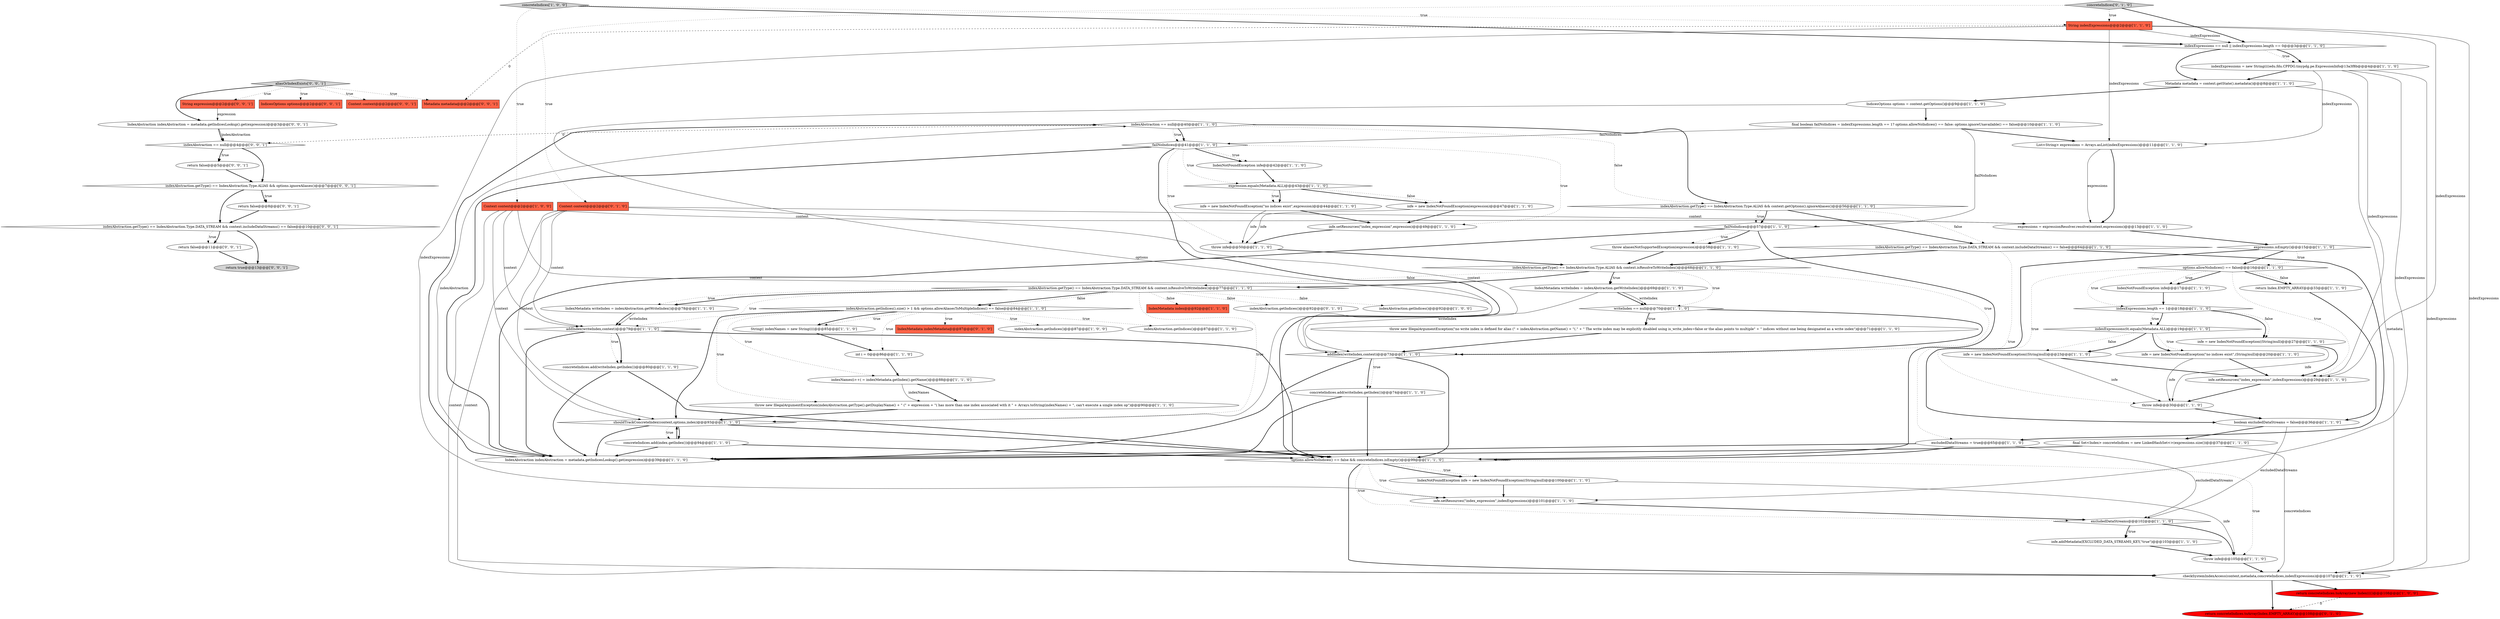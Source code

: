 digraph {
74 [style = filled, label = "IndicesOptions options@@@2@@@['0', '0', '1']", fillcolor = tomato, shape = box image = "AAA0AAABBB3BBB"];
9 [style = filled, label = "IndexMetadata writeIndex = indexAbstraction.getWriteIndex()@@@69@@@['1', '1', '0']", fillcolor = white, shape = ellipse image = "AAA0AAABBB1BBB"];
36 [style = filled, label = "indexAbstraction.getType() == IndexAbstraction.Type.DATA_STREAM && context.includeDataStreams() == false@@@64@@@['1', '1', '0']", fillcolor = white, shape = diamond image = "AAA0AAABBB1BBB"];
4 [style = filled, label = "Metadata metadata = context.getState().metadata()@@@8@@@['1', '1', '0']", fillcolor = white, shape = ellipse image = "AAA0AAABBB1BBB"];
73 [style = filled, label = "return true@@@13@@@['0', '0', '1']", fillcolor = lightgray, shape = ellipse image = "AAA0AAABBB3BBB"];
46 [style = filled, label = "String indexExpressions@@@2@@@['1', '1', '0']", fillcolor = tomato, shape = box image = "AAA0AAABBB1BBB"];
28 [style = filled, label = "addIndex(writeIndex,context)@@@79@@@['1', '1', '0']", fillcolor = white, shape = diamond image = "AAA0AAABBB1BBB"];
59 [style = filled, label = "IndicesOptions options = context.getOptions()@@@9@@@['1', '1', '0']", fillcolor = white, shape = ellipse image = "AAA0AAABBB1BBB"];
47 [style = filled, label = "indexExpressions.length == 1@@@18@@@['1', '1', '0']", fillcolor = white, shape = diamond image = "AAA0AAABBB1BBB"];
63 [style = filled, label = "indexExpressions = new String((((edu.fdu.CPPDG.tinypdg.pe.ExpressionInfo@13a3f8b@@@4@@@['1', '1', '0']", fillcolor = white, shape = ellipse image = "AAA0AAABBB1BBB"];
40 [style = filled, label = "indexAbstraction.getIndices()@@@87@@@['1', '0', '0']", fillcolor = white, shape = ellipse image = "AAA0AAABBB1BBB"];
18 [style = filled, label = "indexAbstraction.getIndices()@@@92@@@['1', '0', '0']", fillcolor = white, shape = ellipse image = "AAA0AAABBB1BBB"];
17 [style = filled, label = "indexAbstraction.getType() == IndexAbstraction.Type.ALIAS && context.getOptions().ignoreAliases()@@@56@@@['1', '1', '0']", fillcolor = white, shape = diamond image = "AAA0AAABBB1BBB"];
52 [style = filled, label = "addIndex(writeIndex,context)@@@73@@@['1', '1', '0']", fillcolor = white, shape = diamond image = "AAA0AAABBB1BBB"];
58 [style = filled, label = "options.allowNoIndices() == false && concreteIndices.isEmpty()@@@99@@@['1', '1', '0']", fillcolor = white, shape = diamond image = "AAA0AAABBB1BBB"];
2 [style = filled, label = "IndexMetadata writeIndex = indexAbstraction.getWriteIndex()@@@78@@@['1', '1', '0']", fillcolor = white, shape = ellipse image = "AAA0AAABBB1BBB"];
82 [style = filled, label = "return false@@@5@@@['0', '0', '1']", fillcolor = white, shape = ellipse image = "AAA0AAABBB3BBB"];
39 [style = filled, label = "infe = new IndexNotFoundException(expression)@@@47@@@['1', '1', '0']", fillcolor = white, shape = ellipse image = "AAA0AAABBB1BBB"];
64 [style = filled, label = "indexAbstraction.getIndices()@@@87@@@['1', '1', '0']", fillcolor = white, shape = ellipse image = "AAA0AAABBB1BBB"];
13 [style = filled, label = "expressions = expressionResolver.resolve(context,expressions)@@@13@@@['1', '1', '0']", fillcolor = white, shape = ellipse image = "AAA0AAABBB1BBB"];
37 [style = filled, label = "indexExpressions(0(.equals(Metadata.ALL)@@@19@@@['1', '1', '0']", fillcolor = white, shape = diamond image = "AAA0AAABBB1BBB"];
35 [style = filled, label = "throw new IllegalArgumentException(indexAbstraction.getType().getDisplayName() + \" (\" + expression + \"( has more than one index associated with it \" + Arrays.toString(indexNames) + \", can't execute a single index op\")@@@90@@@['1', '1', '0']", fillcolor = white, shape = ellipse image = "AAA0AAABBB1BBB"];
41 [style = filled, label = "infe = new IndexNotFoundException((String)null)@@@27@@@['1', '1', '0']", fillcolor = white, shape = ellipse image = "AAA0AAABBB1BBB"];
6 [style = filled, label = "Context context@@@2@@@['1', '0', '0']", fillcolor = tomato, shape = box image = "AAA0AAABBB1BBB"];
42 [style = filled, label = "throw infe@@@50@@@['1', '1', '0']", fillcolor = white, shape = ellipse image = "AAA0AAABBB1BBB"];
25 [style = filled, label = "final Set<Index> concreteIndices = new LinkedHashSet<>(expressions.size())@@@37@@@['1', '1', '0']", fillcolor = white, shape = ellipse image = "AAA0AAABBB1BBB"];
11 [style = filled, label = "concreteIndices['1', '0', '0']", fillcolor = lightgray, shape = diamond image = "AAA0AAABBB1BBB"];
61 [style = filled, label = "throw aliasesNotSupportedException(expression)@@@58@@@['1', '1', '0']", fillcolor = white, shape = ellipse image = "AAA0AAABBB1BBB"];
72 [style = filled, label = "return false@@@8@@@['0', '0', '1']", fillcolor = white, shape = ellipse image = "AAA0AAABBB3BBB"];
26 [style = filled, label = "concreteIndices.add(writeIndex.getIndex())@@@74@@@['1', '1', '0']", fillcolor = white, shape = ellipse image = "AAA0AAABBB1BBB"];
78 [style = filled, label = "return false@@@11@@@['0', '0', '1']", fillcolor = white, shape = ellipse image = "AAA0AAABBB3BBB"];
27 [style = filled, label = "infe.addMetadata(EXCLUDED_DATA_STREAMS_KEY,\"true\")@@@103@@@['1', '1', '0']", fillcolor = white, shape = ellipse image = "AAA0AAABBB1BBB"];
29 [style = filled, label = "int i = 0@@@86@@@['1', '1', '0']", fillcolor = white, shape = ellipse image = "AAA0AAABBB1BBB"];
3 [style = filled, label = "infe = new IndexNotFoundException(\"no indices exist\",(String)null)@@@20@@@['1', '1', '0']", fillcolor = white, shape = ellipse image = "AAA0AAABBB1BBB"];
30 [style = filled, label = "throw infe@@@105@@@['1', '1', '0']", fillcolor = white, shape = ellipse image = "AAA0AAABBB1BBB"];
19 [style = filled, label = "String(( indexNames = new String((((@@@85@@@['1', '1', '0']", fillcolor = white, shape = ellipse image = "AAA0AAABBB1BBB"];
53 [style = filled, label = "final boolean failNoIndices = indexExpressions.length == 1? options.allowNoIndices() == false: options.ignoreUnavailable() == false@@@10@@@['1', '1', '0']", fillcolor = white, shape = ellipse image = "AAA0AAABBB1BBB"];
67 [style = filled, label = "Context context@@@2@@@['0', '1', '0']", fillcolor = tomato, shape = box image = "AAA0AAABBB2BBB"];
5 [style = filled, label = "concreteIndices.add(index.getIndex())@@@94@@@['1', '1', '0']", fillcolor = white, shape = ellipse image = "AAA0AAABBB1BBB"];
1 [style = filled, label = "IndexAbstraction indexAbstraction = metadata.getIndicesLookup().get(expression)@@@39@@@['1', '1', '0']", fillcolor = white, shape = ellipse image = "AAA0AAABBB1BBB"];
23 [style = filled, label = "concreteIndices.add(writeIndex.getIndex())@@@80@@@['1', '1', '0']", fillcolor = white, shape = ellipse image = "AAA0AAABBB1BBB"];
70 [style = filled, label = "concreteIndices['0', '1', '0']", fillcolor = lightgray, shape = diamond image = "AAA0AAABBB2BBB"];
57 [style = filled, label = "infe = new IndexNotFoundException((String)null)@@@23@@@['1', '1', '0']", fillcolor = white, shape = ellipse image = "AAA0AAABBB1BBB"];
34 [style = filled, label = "expression.equals(Metadata.ALL)@@@43@@@['1', '1', '0']", fillcolor = white, shape = diamond image = "AAA0AAABBB1BBB"];
81 [style = filled, label = "indexAbstraction.getType() == IndexAbstraction.Type.DATA_STREAM && context.includeDataStreams() == false@@@10@@@['0', '0', '1']", fillcolor = white, shape = diamond image = "AAA0AAABBB3BBB"];
21 [style = filled, label = "indexAbstraction == null@@@40@@@['1', '1', '0']", fillcolor = white, shape = diamond image = "AAA0AAABBB1BBB"];
31 [style = filled, label = "indexAbstraction.getType() == IndexAbstraction.Type.ALIAS && context.isResolveToWriteIndex()@@@68@@@['1', '1', '0']", fillcolor = white, shape = diamond image = "AAA0AAABBB1BBB"];
33 [style = filled, label = "indexAbstraction.getIndices().size() > 1 && options.allowAliasesToMultipleIndices() == false@@@84@@@['1', '1', '0']", fillcolor = white, shape = diamond image = "AAA0AAABBB1BBB"];
51 [style = filled, label = "IndexNotFoundException infe@@@42@@@['1', '1', '0']", fillcolor = white, shape = ellipse image = "AAA0AAABBB1BBB"];
65 [style = filled, label = "IndexNotFoundException infe = new IndexNotFoundException((String)null)@@@100@@@['1', '1', '0']", fillcolor = white, shape = ellipse image = "AAA0AAABBB1BBB"];
68 [style = filled, label = "return concreteIndices.toArray(Index.EMPTY_ARRAY)@@@108@@@['0', '1', '0']", fillcolor = red, shape = ellipse image = "AAA1AAABBB2BBB"];
32 [style = filled, label = "indexAbstraction.getType() == IndexAbstraction.Type.DATA_STREAM && context.isResolveToWriteIndex()@@@77@@@['1', '1', '0']", fillcolor = white, shape = diamond image = "AAA0AAABBB1BBB"];
24 [style = filled, label = "boolean excludedDataStreams = false@@@36@@@['1', '1', '0']", fillcolor = white, shape = ellipse image = "AAA0AAABBB1BBB"];
55 [style = filled, label = "checkSystemIndexAccess(context,metadata,concreteIndices,indexExpressions)@@@107@@@['1', '1', '0']", fillcolor = white, shape = ellipse image = "AAA0AAABBB1BBB"];
15 [style = filled, label = "indexNames(i++( = indexMetadata.getIndex().getName()@@@88@@@['1', '1', '0']", fillcolor = white, shape = ellipse image = "AAA0AAABBB1BBB"];
12 [style = filled, label = "IndexNotFoundException infe@@@17@@@['1', '1', '0']", fillcolor = white, shape = ellipse image = "AAA0AAABBB1BBB"];
10 [style = filled, label = "indexExpressions == null || indexExpressions.length == 0@@@3@@@['1', '1', '0']", fillcolor = white, shape = diamond image = "AAA0AAABBB1BBB"];
50 [style = filled, label = "shouldTrackConcreteIndex(context,options,index)@@@93@@@['1', '1', '0']", fillcolor = white, shape = diamond image = "AAA0AAABBB1BBB"];
60 [style = filled, label = "options.allowNoIndices() == false@@@16@@@['1', '1', '0']", fillcolor = white, shape = diamond image = "AAA0AAABBB1BBB"];
62 [style = filled, label = "return Index.EMPTY_ARRAY@@@33@@@['1', '1', '0']", fillcolor = white, shape = ellipse image = "AAA0AAABBB1BBB"];
69 [style = filled, label = "IndexMetadata indexMetadata@@@87@@@['0', '1', '0']", fillcolor = tomato, shape = box image = "AAA0AAABBB2BBB"];
76 [style = filled, label = "indexAbstraction.getType() == IndexAbstraction.Type.ALIAS && options.ignoreAliases()@@@7@@@['0', '0', '1']", fillcolor = white, shape = diamond image = "AAA0AAABBB3BBB"];
43 [style = filled, label = "infe.setResources(\"index_expression\",expression)@@@49@@@['1', '1', '0']", fillcolor = white, shape = ellipse image = "AAA0AAABBB1BBB"];
75 [style = filled, label = "Context context@@@2@@@['0', '0', '1']", fillcolor = tomato, shape = box image = "AAA0AAABBB3BBB"];
14 [style = filled, label = "infe.setResources(\"index_expression\",indexExpressions)@@@101@@@['1', '1', '0']", fillcolor = white, shape = ellipse image = "AAA0AAABBB1BBB"];
44 [style = filled, label = "excludedDataStreams@@@102@@@['1', '1', '0']", fillcolor = white, shape = diamond image = "AAA0AAABBB1BBB"];
45 [style = filled, label = "excludedDataStreams = true@@@65@@@['1', '1', '0']", fillcolor = white, shape = ellipse image = "AAA0AAABBB1BBB"];
80 [style = filled, label = "IndexAbstraction indexAbstraction = metadata.getIndicesLookup().get(expression)@@@3@@@['0', '0', '1']", fillcolor = white, shape = ellipse image = "AAA0AAABBB3BBB"];
22 [style = filled, label = "throw new IllegalArgumentException(\"no write index is defined for alias (\" + indexAbstraction.getName() + \"(.\" + \" The write index may be explicitly disabled using is_write_index=false or the alias points to multiple\" + \" indices without one being designated as a write index\")@@@71@@@['1', '1', '0']", fillcolor = white, shape = ellipse image = "AAA0AAABBB1BBB"];
49 [style = filled, label = "return concreteIndices.toArray(new Index(((()@@@108@@@['1', '0', '0']", fillcolor = red, shape = ellipse image = "AAA1AAABBB1BBB"];
7 [style = filled, label = "throw infe@@@30@@@['1', '1', '0']", fillcolor = white, shape = ellipse image = "AAA0AAABBB1BBB"];
79 [style = filled, label = "aliasOrIndexExists['0', '0', '1']", fillcolor = lightgray, shape = diamond image = "AAA0AAABBB3BBB"];
83 [style = filled, label = "Metadata metadata@@@2@@@['0', '0', '1']", fillcolor = tomato, shape = box image = "AAA0AAABBB3BBB"];
8 [style = filled, label = "infe = new IndexNotFoundException(\"no indices exist\",expression)@@@44@@@['1', '1', '0']", fillcolor = white, shape = ellipse image = "AAA0AAABBB1BBB"];
0 [style = filled, label = "expressions.isEmpty()@@@15@@@['1', '1', '0']", fillcolor = white, shape = diamond image = "AAA0AAABBB1BBB"];
20 [style = filled, label = "IndexMetadata index@@@92@@@['1', '1', '0']", fillcolor = tomato, shape = box image = "AAA0AAABBB1BBB"];
54 [style = filled, label = "List<String> expressions = Arrays.asList(indexExpressions)@@@11@@@['1', '1', '0']", fillcolor = white, shape = ellipse image = "AAA0AAABBB1BBB"];
56 [style = filled, label = "failNoIndices@@@57@@@['1', '1', '0']", fillcolor = white, shape = diamond image = "AAA0AAABBB1BBB"];
38 [style = filled, label = "failNoIndices@@@41@@@['1', '1', '0']", fillcolor = white, shape = diamond image = "AAA0AAABBB1BBB"];
48 [style = filled, label = "writeIndex == null@@@70@@@['1', '1', '0']", fillcolor = white, shape = diamond image = "AAA0AAABBB1BBB"];
71 [style = filled, label = "indexAbstraction == null@@@4@@@['0', '0', '1']", fillcolor = white, shape = diamond image = "AAA0AAABBB3BBB"];
77 [style = filled, label = "String expression@@@2@@@['0', '0', '1']", fillcolor = tomato, shape = box image = "AAA0AAABBB3BBB"];
66 [style = filled, label = "indexAbstraction.getIndices()@@@92@@@['0', '1', '0']", fillcolor = white, shape = ellipse image = "AAA0AAABBB2BBB"];
16 [style = filled, label = "infe.setResources(\"index_expression\",indexExpressions)@@@29@@@['1', '1', '0']", fillcolor = white, shape = ellipse image = "AAA0AAABBB1BBB"];
52->1 [style = bold, label=""];
33->69 [style = dotted, label="true"];
63->14 [style = solid, label="indexExpressions"];
29->15 [style = bold, label=""];
57->7 [style = solid, label="infe"];
63->55 [style = solid, label="indexExpressions"];
32->28 [style = dotted, label="true"];
25->1 [style = bold, label=""];
55->68 [style = bold, label=""];
53->38 [style = solid, label="failNoIndices"];
56->1 [style = bold, label=""];
39->42 [style = solid, label="infe"];
38->34 [style = dotted, label="true"];
31->9 [style = bold, label=""];
55->49 [style = bold, label=""];
38->51 [style = bold, label=""];
17->36 [style = dotted, label="false"];
67->28 [style = solid, label="context"];
81->73 [style = bold, label=""];
81->78 [style = bold, label=""];
16->7 [style = bold, label=""];
81->78 [style = dotted, label="true"];
37->3 [style = dotted, label="true"];
58->14 [style = dotted, label="true"];
43->42 [style = bold, label=""];
47->37 [style = bold, label=""];
53->54 [style = bold, label=""];
3->16 [style = bold, label=""];
47->37 [style = dotted, label="true"];
10->63 [style = dotted, label="true"];
65->14 [style = bold, label=""];
32->50 [style = dotted, label="true"];
21->38 [style = dotted, label="true"];
37->3 [style = bold, label=""];
21->38 [style = bold, label=""];
77->80 [style = solid, label="expression"];
82->76 [style = bold, label=""];
17->36 [style = bold, label=""];
12->47 [style = bold, label=""];
4->59 [style = bold, label=""];
48->52 [style = bold, label=""];
33->35 [style = dotted, label="true"];
50->5 [style = bold, label=""];
67->13 [style = solid, label="context"];
56->61 [style = dotted, label="true"];
35->50 [style = bold, label=""];
1->21 [style = bold, label=""];
0->24 [style = bold, label=""];
57->16 [style = bold, label=""];
6->50 [style = solid, label="context"];
76->81 [style = bold, label=""];
9->52 [style = solid, label="writeIndex"];
46->14 [style = solid, label="indexExpressions"];
24->44 [style = solid, label="excludedDataStreams"];
79->75 [style = dotted, label="true"];
79->77 [style = dotted, label="true"];
31->9 [style = dotted, label="true"];
2->28 [style = bold, label=""];
11->46 [style = dotted, label="true"];
60->7 [style = dotted, label="true"];
31->32 [style = dotted, label="false"];
31->48 [style = dotted, label="true"];
70->46 [style = dotted, label="true"];
6->55 [style = solid, label="context"];
79->74 [style = dotted, label="true"];
32->20 [style = dotted, label="false"];
27->30 [style = bold, label=""];
32->2 [style = dotted, label="true"];
36->31 [style = bold, label=""];
26->1 [style = bold, label=""];
60->62 [style = bold, label=""];
33->40 [style = dotted, label="true"];
9->48 [style = bold, label=""];
42->31 [style = bold, label=""];
53->56 [style = solid, label="failNoIndices"];
0->60 [style = dotted, label="true"];
3->7 [style = solid, label="infe"];
34->8 [style = bold, label=""];
46->83 [style = dashed, label="0"];
33->50 [style = bold, label=""];
15->35 [style = bold, label=""];
32->18 [style = dotted, label="false"];
45->1 [style = bold, label=""];
56->58 [style = bold, label=""];
52->58 [style = bold, label=""];
5->1 [style = bold, label=""];
21->71 [style = dashed, label="0"];
7->24 [style = bold, label=""];
36->45 [style = dotted, label="true"];
34->8 [style = dotted, label="true"];
60->47 [style = dotted, label="true"];
47->41 [style = bold, label=""];
28->23 [style = dotted, label="true"];
67->52 [style = solid, label="context"];
78->73 [style = bold, label=""];
38->42 [style = dotted, label="true"];
13->0 [style = bold, label=""];
60->16 [style = dotted, label="true"];
60->12 [style = bold, label=""];
52->26 [style = bold, label=""];
23->58 [style = bold, label=""];
44->30 [style = bold, label=""];
33->64 [style = dotted, label="true"];
34->39 [style = dotted, label="false"];
32->66 [style = dotted, label="false"];
46->16 [style = solid, label="indexExpressions"];
15->35 [style = solid, label="indexNames"];
17->56 [style = dotted, label="true"];
21->17 [style = dotted, label="false"];
50->58 [style = bold, label=""];
19->29 [style = bold, label=""];
31->32 [style = bold, label=""];
6->13 [style = solid, label="context"];
63->16 [style = solid, label="indexExpressions"];
6->52 [style = solid, label="context"];
70->67 [style = dotted, label="true"];
79->80 [style = bold, label=""];
2->28 [style = solid, label="writeIndex"];
63->54 [style = solid, label="indexExpressions"];
25->55 [style = solid, label="concreteIndices"];
32->33 [style = bold, label=""];
38->1 [style = bold, label=""];
59->53 [style = bold, label=""];
67->50 [style = solid, label="context"];
71->76 [style = bold, label=""];
6->28 [style = solid, label="context"];
9->48 [style = solid, label="writeIndex"];
45->58 [style = bold, label=""];
4->55 [style = solid, label="metadata"];
58->65 [style = dotted, label="true"];
37->57 [style = dotted, label="false"];
72->81 [style = bold, label=""];
31->52 [style = dotted, label="true"];
28->23 [style = bold, label=""];
11->6 [style = dotted, label="true"];
62->24 [style = bold, label=""];
76->72 [style = dotted, label="true"];
24->25 [style = bold, label=""];
11->10 [style = bold, label=""];
34->39 [style = bold, label=""];
33->29 [style = dotted, label="true"];
41->16 [style = bold, label=""];
5->58 [style = bold, label=""];
33->19 [style = bold, label=""];
50->5 [style = dotted, label="true"];
58->65 [style = bold, label=""];
60->12 [style = dotted, label="true"];
28->58 [style = bold, label=""];
32->33 [style = dotted, label="false"];
41->7 [style = solid, label="infe"];
37->57 [style = bold, label=""];
63->4 [style = bold, label=""];
60->62 [style = dotted, label="false"];
26->58 [style = bold, label=""];
46->55 [style = solid, label="indexExpressions"];
58->30 [style = dotted, label="true"];
1->21 [style = solid, label="indexAbstraction"];
46->54 [style = solid, label="indexExpressions"];
38->58 [style = bold, label=""];
61->31 [style = bold, label=""];
22->52 [style = bold, label=""];
45->44 [style = solid, label="excludedDataStreams"];
80->71 [style = bold, label=""];
39->43 [style = bold, label=""];
46->10 [style = solid, label="indexExpressions"];
10->63 [style = bold, label=""];
8->43 [style = bold, label=""];
56->61 [style = bold, label=""];
48->22 [style = bold, label=""];
28->1 [style = bold, label=""];
58->55 [style = bold, label=""];
79->83 [style = dotted, label="true"];
47->41 [style = dotted, label="false"];
8->42 [style = solid, label="infe"];
14->44 [style = bold, label=""];
32->2 [style = bold, label=""];
30->55 [style = bold, label=""];
58->44 [style = dotted, label="true"];
71->82 [style = dotted, label="true"];
76->72 [style = bold, label=""];
49->68 [style = dashed, label="0"];
0->60 [style = bold, label=""];
80->71 [style = solid, label="indexAbstraction"];
38->43 [style = dotted, label="true"];
33->15 [style = dotted, label="true"];
54->13 [style = bold, label=""];
71->82 [style = bold, label=""];
50->1 [style = bold, label=""];
65->30 [style = solid, label="infe"];
67->55 [style = solid, label="context"];
10->4 [style = bold, label=""];
23->1 [style = bold, label=""];
33->19 [style = dotted, label="true"];
51->34 [style = bold, label=""];
48->22 [style = dotted, label="true"];
17->56 [style = bold, label=""];
36->45 [style = bold, label=""];
5->50 [style = bold, label=""];
59->50 [style = solid, label="options"];
44->27 [style = bold, label=""];
38->51 [style = dotted, label="true"];
52->26 [style = dotted, label="true"];
21->17 [style = bold, label=""];
44->27 [style = dotted, label="true"];
70->10 [style = bold, label=""];
54->13 [style = solid, label="expressions"];
}
